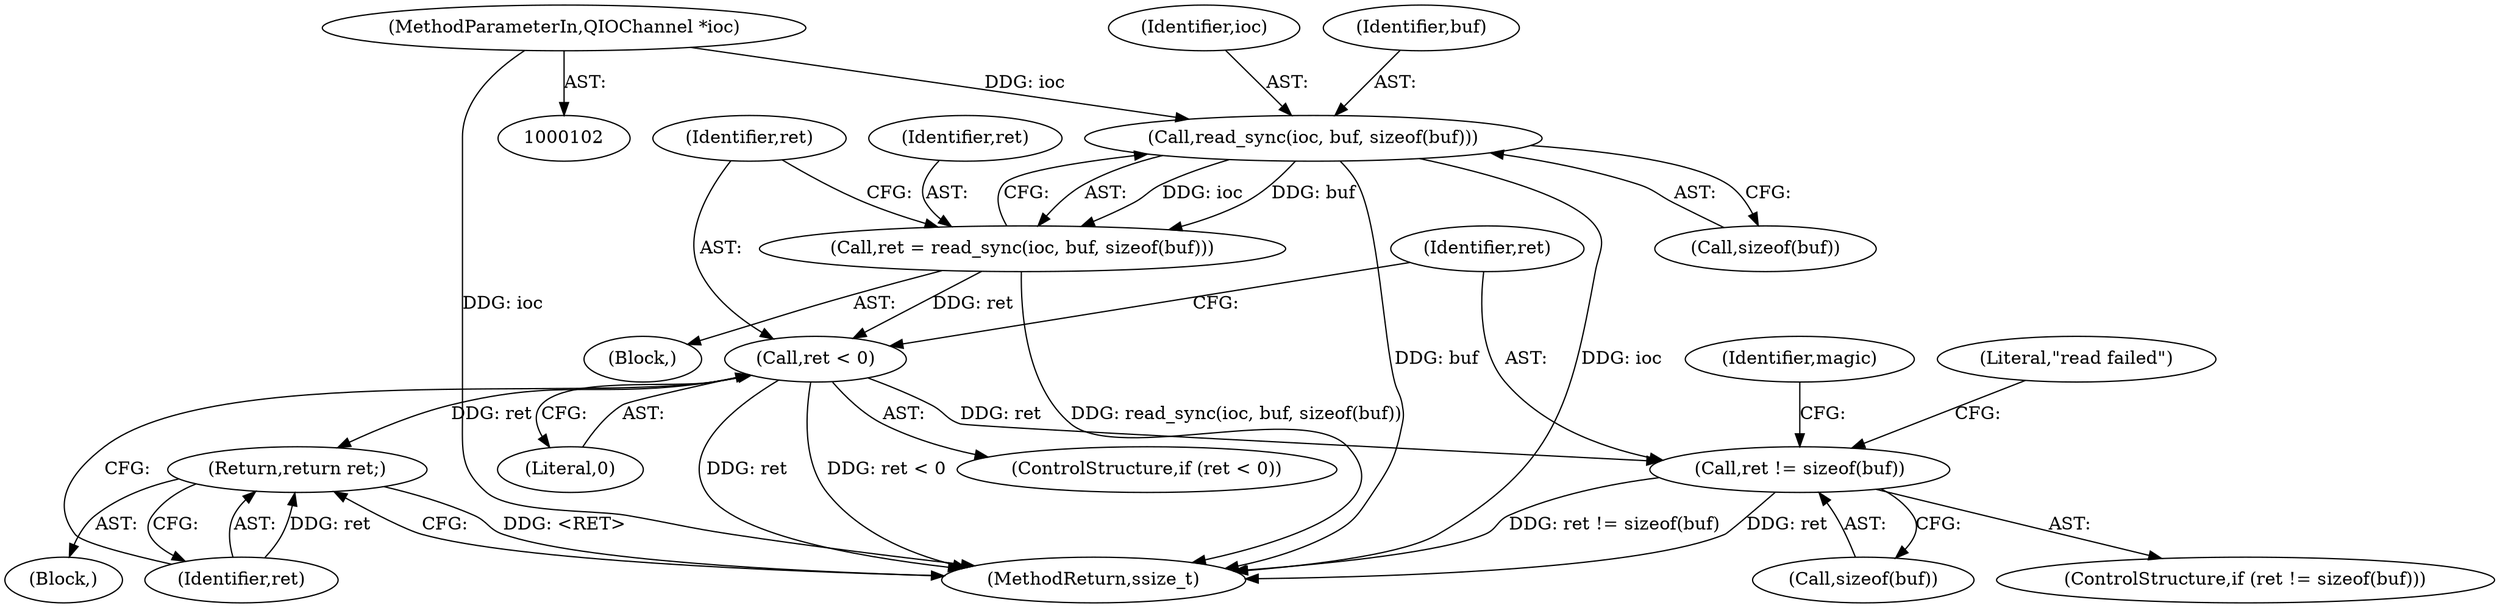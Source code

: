 digraph "0_qemu_ff82911cd3f69f028f2537825c9720ff78bc3f19_0@API" {
"1000111" [label="(Call,read_sync(ioc, buf, sizeof(buf)))"];
"1000103" [label="(MethodParameterIn,QIOChannel *ioc)"];
"1000109" [label="(Call,ret = read_sync(ioc, buf, sizeof(buf)))"];
"1000117" [label="(Call,ret < 0)"];
"1000121" [label="(Return,return ret;)"];
"1000124" [label="(Call,ret != sizeof(buf))"];
"1000103" [label="(MethodParameterIn,QIOChannel *ioc)"];
"1000109" [label="(Call,ret = read_sync(ioc, buf, sizeof(buf)))"];
"1000112" [label="(Identifier,ioc)"];
"1000126" [label="(Call,sizeof(buf))"];
"1000116" [label="(ControlStructure,if (ret < 0))"];
"1000114" [label="(Call,sizeof(buf))"];
"1000110" [label="(Identifier,ret)"];
"1000196" [label="(MethodReturn,ssize_t)"];
"1000113" [label="(Identifier,buf)"];
"1000118" [label="(Identifier,ret)"];
"1000111" [label="(Call,read_sync(ioc, buf, sizeof(buf)))"];
"1000135" [label="(Identifier,magic)"];
"1000121" [label="(Return,return ret;)"];
"1000119" [label="(Literal,0)"];
"1000123" [label="(ControlStructure,if (ret != sizeof(buf)))"];
"1000122" [label="(Identifier,ret)"];
"1000120" [label="(Block,)"];
"1000117" [label="(Call,ret < 0)"];
"1000105" [label="(Block,)"];
"1000130" [label="(Literal,\"read failed\")"];
"1000125" [label="(Identifier,ret)"];
"1000124" [label="(Call,ret != sizeof(buf))"];
"1000111" -> "1000109"  [label="AST: "];
"1000111" -> "1000114"  [label="CFG: "];
"1000112" -> "1000111"  [label="AST: "];
"1000113" -> "1000111"  [label="AST: "];
"1000114" -> "1000111"  [label="AST: "];
"1000109" -> "1000111"  [label="CFG: "];
"1000111" -> "1000196"  [label="DDG: ioc"];
"1000111" -> "1000196"  [label="DDG: buf"];
"1000111" -> "1000109"  [label="DDG: ioc"];
"1000111" -> "1000109"  [label="DDG: buf"];
"1000103" -> "1000111"  [label="DDG: ioc"];
"1000103" -> "1000102"  [label="AST: "];
"1000103" -> "1000196"  [label="DDG: ioc"];
"1000109" -> "1000105"  [label="AST: "];
"1000110" -> "1000109"  [label="AST: "];
"1000118" -> "1000109"  [label="CFG: "];
"1000109" -> "1000196"  [label="DDG: read_sync(ioc, buf, sizeof(buf))"];
"1000109" -> "1000117"  [label="DDG: ret"];
"1000117" -> "1000116"  [label="AST: "];
"1000117" -> "1000119"  [label="CFG: "];
"1000118" -> "1000117"  [label="AST: "];
"1000119" -> "1000117"  [label="AST: "];
"1000122" -> "1000117"  [label="CFG: "];
"1000125" -> "1000117"  [label="CFG: "];
"1000117" -> "1000196"  [label="DDG: ret"];
"1000117" -> "1000196"  [label="DDG: ret < 0"];
"1000117" -> "1000121"  [label="DDG: ret"];
"1000117" -> "1000124"  [label="DDG: ret"];
"1000121" -> "1000120"  [label="AST: "];
"1000121" -> "1000122"  [label="CFG: "];
"1000122" -> "1000121"  [label="AST: "];
"1000196" -> "1000121"  [label="CFG: "];
"1000121" -> "1000196"  [label="DDG: <RET>"];
"1000122" -> "1000121"  [label="DDG: ret"];
"1000124" -> "1000123"  [label="AST: "];
"1000124" -> "1000126"  [label="CFG: "];
"1000125" -> "1000124"  [label="AST: "];
"1000126" -> "1000124"  [label="AST: "];
"1000130" -> "1000124"  [label="CFG: "];
"1000135" -> "1000124"  [label="CFG: "];
"1000124" -> "1000196"  [label="DDG: ret"];
"1000124" -> "1000196"  [label="DDG: ret != sizeof(buf)"];
}
